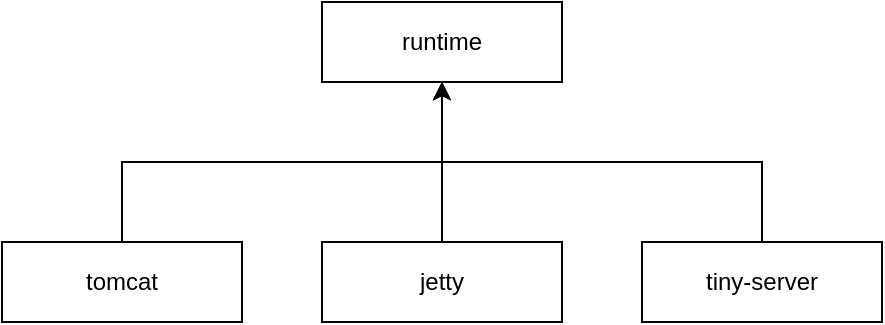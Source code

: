 <mxfile version="13.4.5" type="device" pages="4"><diagram id="C5dOdsgxLaYtObez7oKF" name="Runtime"><mxGraphModel dx="1086" dy="806" grid="1" gridSize="10" guides="1" tooltips="1" connect="1" arrows="1" fold="1" page="1" pageScale="1" pageWidth="1100" pageHeight="850" math="0" shadow="0"><root><mxCell id="DARA0NGuwzeCmi7HN2hN-0"/><mxCell id="DARA0NGuwzeCmi7HN2hN-1" parent="DARA0NGuwzeCmi7HN2hN-0"/><mxCell id="X9FScY_N6XISk9832zK--0" value="runtime" style="rounded=0;whiteSpace=wrap;html=1;" parent="DARA0NGuwzeCmi7HN2hN-1" vertex="1"><mxGeometry x="240" y="80" width="120" height="40" as="geometry"/></mxCell><mxCell id="c7AgUPXV1MLTacfW2xqq-0" style="edgeStyle=orthogonalEdgeStyle;rounded=0;orthogonalLoop=1;jettySize=auto;html=1;exitX=0.5;exitY=0;exitDx=0;exitDy=0;entryX=0.5;entryY=1;entryDx=0;entryDy=0;" edge="1" parent="DARA0NGuwzeCmi7HN2hN-1" source="X9FScY_N6XISk9832zK--1" target="X9FScY_N6XISk9832zK--0"><mxGeometry relative="1" as="geometry"/></mxCell><mxCell id="X9FScY_N6XISk9832zK--1" value="tomcat" style="rounded=0;whiteSpace=wrap;html=1;" parent="DARA0NGuwzeCmi7HN2hN-1" vertex="1"><mxGeometry x="80" y="200" width="120" height="40" as="geometry"/></mxCell><mxCell id="c7AgUPXV1MLTacfW2xqq-1" style="edgeStyle=orthogonalEdgeStyle;rounded=0;orthogonalLoop=1;jettySize=auto;html=1;exitX=0.5;exitY=0;exitDx=0;exitDy=0;entryX=0.5;entryY=1;entryDx=0;entryDy=0;" edge="1" parent="DARA0NGuwzeCmi7HN2hN-1" source="X9FScY_N6XISk9832zK--2" target="X9FScY_N6XISk9832zK--0"><mxGeometry relative="1" as="geometry"/></mxCell><mxCell id="X9FScY_N6XISk9832zK--2" value="jetty" style="rounded=0;whiteSpace=wrap;html=1;" parent="DARA0NGuwzeCmi7HN2hN-1" vertex="1"><mxGeometry x="240" y="200" width="120" height="40" as="geometry"/></mxCell><mxCell id="c7AgUPXV1MLTacfW2xqq-2" style="edgeStyle=orthogonalEdgeStyle;rounded=0;orthogonalLoop=1;jettySize=auto;html=1;exitX=0.5;exitY=0;exitDx=0;exitDy=0;entryX=0.5;entryY=1;entryDx=0;entryDy=0;" edge="1" parent="DARA0NGuwzeCmi7HN2hN-1" source="X9FScY_N6XISk9832zK--3" target="X9FScY_N6XISk9832zK--0"><mxGeometry relative="1" as="geometry"/></mxCell><mxCell id="X9FScY_N6XISk9832zK--3" value="tiny-server" style="rounded=0;whiteSpace=wrap;html=1;" parent="DARA0NGuwzeCmi7HN2hN-1" vertex="1"><mxGeometry x="400" y="200" width="120" height="40" as="geometry"/></mxCell></root></mxGraphModel></diagram><diagram id="rUmo-AP0SlEJuz4XqXVw" name="Java Libraries"><mxGraphModel dx="1086" dy="806" grid="1" gridSize="10" guides="1" tooltips="1" connect="1" arrows="1" fold="1" page="1" pageScale="1" pageWidth="1100" pageHeight="850" math="0" shadow="0"><root><mxCell id="tjc2ErRt81WzFWHFnHqj-0"/><mxCell id="tjc2ErRt81WzFWHFnHqj-1" parent="tjc2ErRt81WzFWHFnHqj-0"/><mxCell id="a0lsktr6qfPSN723c8Wo-1" value="tiny-container" style="rounded=0;whiteSpace=wrap;html=1;" parent="tjc2ErRt81WzFWHFnHqj-1" vertex="1"><mxGeometry x="80" y="80" width="120" height="40" as="geometry"/></mxCell><mxCell id="a0lsktr6qfPSN723c8Wo-2" value="jax-rs" style="rounded=0;whiteSpace=wrap;html=1;" parent="tjc2ErRt81WzFWHFnHqj-1" vertex="1"><mxGeometry x="80" y="480" width="120" height="40" as="geometry"/></mxCell><mxCell id="a0lsktr6qfPSN723c8Wo-3" value="jax-ws" style="rounded=0;whiteSpace=wrap;html=1;" parent="tjc2ErRt81WzFWHFnHqj-1" vertex="1"><mxGeometry x="80" y="560" width="120" height="40" as="geometry"/></mxCell><mxCell id="a0lsktr6qfPSN723c8Wo-5" value="tiny-container-hibernate" style="rounded=0;whiteSpace=wrap;html=1;" parent="tjc2ErRt81WzFWHFnHqj-1" vertex="1"><mxGeometry x="80" y="160" width="120" height="40" as="geometry"/></mxCell><mxCell id="a0lsktr6qfPSN723c8Wo-6" value="tiny-container-eclipselink" style="rounded=0;whiteSpace=wrap;html=1;" parent="tjc2ErRt81WzFWHFnHqj-1" vertex="1"><mxGeometry x="80" y="240" width="120" height="40" as="geometry"/></mxCell><mxCell id="a0lsktr6qfPSN723c8Wo-8" value="&lt;h1 style=&quot;font-size: 18px&quot;&gt;Coordinates&lt;/h1&gt;&lt;div&gt;&amp;lt;groupId&amp;gt;com.js-lib.libs&amp;lt;/groupId&amp;gt;&lt;/div&gt;&lt;div&gt;&amp;lt;artifactId&amp;gt;tiny-container&amp;lt;/artifactId&amp;gt;&lt;/div&gt;&lt;div&gt;&amp;lt;version&amp;gt;1.0.0&amp;lt;/version&amp;gt;&lt;/div&gt;" style="text;html=1;fillColor=none;spacing=5;spacingTop=-20;whiteSpace=wrap;overflow=hidden;rounded=0;strokeColor=#000000;" parent="tjc2ErRt81WzFWHFnHqj-1" vertex="1"><mxGeometry x="320" y="80" width="240" height="120" as="geometry"/></mxCell><mxCell id="a0lsktr6qfPSN723c8Wo-9" value="tiny-container-jax-rs" style="rounded=0;whiteSpace=wrap;html=1;" parent="tjc2ErRt81WzFWHFnHqj-1" vertex="1"><mxGeometry x="80" y="320" width="120" height="40" as="geometry"/></mxCell><mxCell id="a0lsktr6qfPSN723c8Wo-10" value="tiny-container-jax-ws" style="rounded=0;whiteSpace=wrap;html=1;" parent="tjc2ErRt81WzFWHFnHqj-1" vertex="1"><mxGeometry x="80" y="400" width="120" height="40" as="geometry"/></mxCell></root></mxGraphModel></diagram><diagram id="xIfcKZqC1XvNx0gQpiU-" name="Project"><mxGraphModel dx="1086" dy="806" grid="1" gridSize="10" guides="1" tooltips="1" connect="1" arrows="1" fold="1" page="1" pageScale="1" pageWidth="1100" pageHeight="850" math="0" shadow="0"><root><mxCell id="0"/><mxCell id="1" parent="0"/><mxCell id="3JR8gpKRwz_tjSfyK-tt-2" value="project" style="rounded=0;whiteSpace=wrap;html=1;" parent="1" vertex="1"><mxGeometry x="440" y="120" width="120" height="40" as="geometry"/></mxCell><mxCell id="3JR8gpKRwz_tjSfyK-tt-16" style="edgeStyle=orthogonalEdgeStyle;rounded=0;orthogonalLoop=1;jettySize=auto;html=1;exitX=0.5;exitY=0;exitDx=0;exitDy=0;entryX=0.5;entryY=1;entryDx=0;entryDy=0;" parent="1" source="3JR8gpKRwz_tjSfyK-tt-5" target="3JR8gpKRwz_tjSfyK-tt-2" edge="1"><mxGeometry relative="1" as="geometry"/></mxCell><mxCell id="3JR8gpKRwz_tjSfyK-tt-5" value="js-lib" style="rounded=0;whiteSpace=wrap;html=1;" parent="1" vertex="1"><mxGeometry x="240" y="240" width="120" height="40" as="geometry"/></mxCell><mxCell id="3JR8gpKRwz_tjSfyK-tt-17" style="edgeStyle=orthogonalEdgeStyle;rounded=0;orthogonalLoop=1;jettySize=auto;html=1;exitX=0.5;exitY=0;exitDx=0;exitDy=0;entryX=0.5;entryY=1;entryDx=0;entryDy=0;" parent="1" source="3JR8gpKRwz_tjSfyK-tt-6" target="3JR8gpKRwz_tjSfyK-tt-2" edge="1"><mxGeometry relative="1" as="geometry"/></mxCell><mxCell id="3JR8gpKRwz_tjSfyK-tt-6" value="w3c" style="rounded=0;whiteSpace=wrap;html=1;" parent="1" vertex="1"><mxGeometry x="640" y="240" width="120" height="40" as="geometry"/></mxCell><mxCell id="3JR8gpKRwz_tjSfyK-tt-12" style="edgeStyle=orthogonalEdgeStyle;rounded=0;orthogonalLoop=1;jettySize=auto;html=1;entryX=0.5;entryY=1;entryDx=0;entryDy=0;exitX=0.5;exitY=0;exitDx=0;exitDy=0;" parent="1" source="3JR8gpKRwz_tjSfyK-tt-8" target="3JR8gpKRwz_tjSfyK-tt-5" edge="1"><mxGeometry relative="1" as="geometry"/></mxCell><mxCell id="3JR8gpKRwz_tjSfyK-tt-8" value="app" style="rounded=0;whiteSpace=wrap;html=1;" parent="1" vertex="1"><mxGeometry x="80" y="360" width="120" height="40" as="geometry"/></mxCell><mxCell id="3JR8gpKRwz_tjSfyK-tt-13" style="edgeStyle=orthogonalEdgeStyle;rounded=0;orthogonalLoop=1;jettySize=auto;html=1;exitX=0.5;exitY=0;exitDx=0;exitDy=0;entryX=0.5;entryY=1;entryDx=0;entryDy=0;" parent="1" source="3JR8gpKRwz_tjSfyK-tt-9" target="3JR8gpKRwz_tjSfyK-tt-5" edge="1"><mxGeometry relative="1" as="geometry"/></mxCell><mxCell id="3JR8gpKRwz_tjSfyK-tt-9" value="java" style="rounded=0;whiteSpace=wrap;html=1;" parent="1" vertex="1"><mxGeometry x="240" y="360" width="120" height="40" as="geometry"/></mxCell><mxCell id="3JR8gpKRwz_tjSfyK-tt-14" style="edgeStyle=orthogonalEdgeStyle;rounded=0;orthogonalLoop=1;jettySize=auto;html=1;exitX=0.5;exitY=0;exitDx=0;exitDy=0;entryX=0.5;entryY=1;entryDx=0;entryDy=0;" parent="1" source="3JR8gpKRwz_tjSfyK-tt-10" target="3JR8gpKRwz_tjSfyK-tt-5" edge="1"><mxGeometry relative="1" as="geometry"><mxPoint x="450" y="300" as="targetPoint"/></mxGeometry></mxCell><mxCell id="3JR8gpKRwz_tjSfyK-tt-10" value="simple" style="rounded=0;whiteSpace=wrap;html=1;" parent="1" vertex="1"><mxGeometry x="400" y="360" width="120" height="40" as="geometry"/></mxCell><mxCell id="3JR8gpKRwz_tjSfyK-tt-15" style="edgeStyle=orthogonalEdgeStyle;rounded=0;orthogonalLoop=1;jettySize=auto;html=1;exitX=0.5;exitY=0;exitDx=0;exitDy=0;entryX=0.5;entryY=1;entryDx=0;entryDy=0;" parent="1" source="3JR8gpKRwz_tjSfyK-tt-11" target="3JR8gpKRwz_tjSfyK-tt-6" edge="1"><mxGeometry relative="1" as="geometry"/></mxCell><mxCell id="3JR8gpKRwz_tjSfyK-tt-11" value="simple" style="rounded=0;whiteSpace=wrap;html=1;" parent="1" vertex="1"><mxGeometry x="640" y="360" width="120" height="40" as="geometry"/></mxCell></root></mxGraphModel></diagram><diagram id="JuXcfWSeTBtkNk03B7e8" name="Component"><mxGraphModel dx="1086" dy="806" grid="1" gridSize="10" guides="1" tooltips="1" connect="1" arrows="1" fold="1" page="1" pageScale="1" pageWidth="1100" pageHeight="850" math="0" shadow="0"><root><mxCell id="_YU74oaNPoqoeV0k5yFW-0"/><mxCell id="_YU74oaNPoqoeV0k5yFW-1" parent="_YU74oaNPoqoeV0k5yFW-0"/><mxCell id="JF8zi83LLMxZTFw5Qjbc-0" value="component" style="rounded=0;whiteSpace=wrap;html=1;" parent="_YU74oaNPoqoeV0k5yFW-1" vertex="1"><mxGeometry x="80" y="40" width="120" height="40" as="geometry"/></mxCell></root></mxGraphModel></diagram></mxfile>